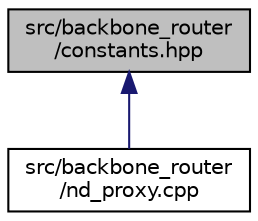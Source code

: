 digraph "src/backbone_router/constants.hpp"
{
  edge [fontname="Helvetica",fontsize="10",labelfontname="Helvetica",labelfontsize="10"];
  node [fontname="Helvetica",fontsize="10",shape=record];
  Node1 [label="src/backbone_router\l/constants.hpp",height=0.2,width=0.4,color="black", fillcolor="grey75", style="filled", fontcolor="black"];
  Node1 -> Node2 [dir="back",color="midnightblue",fontsize="10",style="solid",fontname="Helvetica"];
  Node2 [label="src/backbone_router\l/nd_proxy.cpp",height=0.2,width=0.4,color="black", fillcolor="white", style="filled",URL="$d3/d54/nd__proxy_8cpp.html",tooltip="The file implements the ND Proxy management. "];
}
